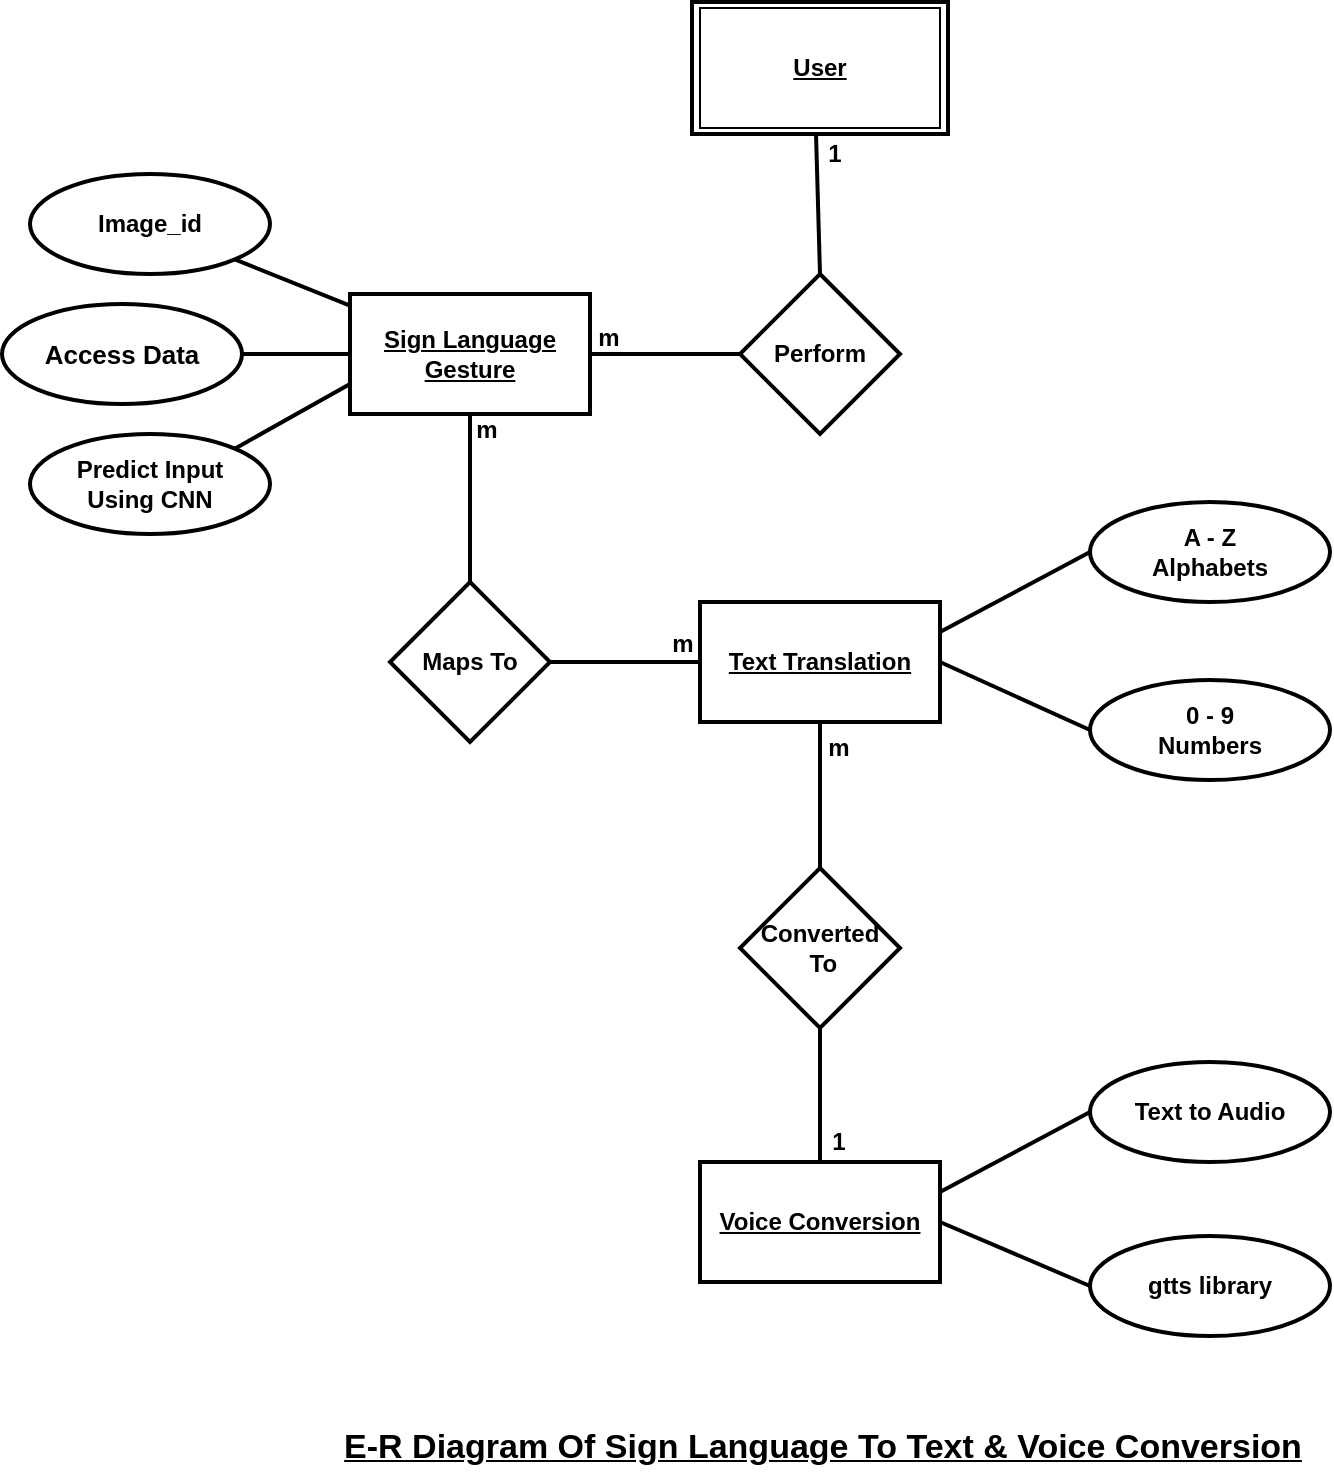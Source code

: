 <mxfile version="21.6.1" type="device">
  <diagram name="Page-1" id="tyxfpU7I_e5lKbYy_X3t">
    <mxGraphModel dx="808" dy="422" grid="0" gridSize="10" guides="1" tooltips="1" connect="1" arrows="1" fold="1" page="1" pageScale="1" pageWidth="850" pageHeight="1100" math="0" shadow="0">
      <root>
        <mxCell id="0" />
        <mxCell id="1" parent="0" />
        <mxCell id="ptXvOH9SDn2WiiupDZwE-3" value="" style="rounded=0;whiteSpace=wrap;html=1;strokeWidth=2;" parent="1" vertex="1">
          <mxGeometry x="361" y="100" width="128" height="66" as="geometry" />
        </mxCell>
        <mxCell id="kMqMFWsURvOwS2Of-JxR-4" value="User" style="rounded=0;whiteSpace=wrap;html=1;strokeWidth=1;fontStyle=5;fontSize=12;strokeColor=default;fillColor=none;" parent="1" vertex="1">
          <mxGeometry x="365" y="103" width="120" height="60" as="geometry" />
        </mxCell>
        <mxCell id="kMqMFWsURvOwS2Of-JxR-5" value="Perform" style="rhombus;whiteSpace=wrap;html=1;strokeWidth=2;fontStyle=1;fontSize=12;" parent="1" vertex="1">
          <mxGeometry x="385" y="236" width="80" height="80" as="geometry" />
        </mxCell>
        <mxCell id="kMqMFWsURvOwS2Of-JxR-7" value="" style="endArrow=none;html=1;rounded=0;exitX=0.5;exitY=0;exitDx=0;exitDy=0;strokeWidth=2;fontStyle=1;fontSize=12;entryX=0.16;entryY=0.115;entryDx=0;entryDy=0;entryPerimeter=0;" parent="1" source="kMqMFWsURvOwS2Of-JxR-5" target="kMqMFWsURvOwS2Of-JxR-32" edge="1">
          <mxGeometry width="50" height="50" relative="1" as="geometry">
            <mxPoint x="412" y="177" as="sourcePoint" />
            <mxPoint x="462" y="127" as="targetPoint" />
          </mxGeometry>
        </mxCell>
        <mxCell id="kMqMFWsURvOwS2Of-JxR-8" value="Sign Language Gesture" style="rounded=0;whiteSpace=wrap;html=1;strokeWidth=2;fontStyle=5;fontSize=12;" parent="1" vertex="1">
          <mxGeometry x="190" y="246" width="120" height="60" as="geometry" />
        </mxCell>
        <mxCell id="kMqMFWsURvOwS2Of-JxR-9" value="" style="endArrow=none;html=1;rounded=0;exitX=0;exitY=0.5;exitDx=0;exitDy=0;entryX=1;entryY=0.5;entryDx=0;entryDy=0;strokeWidth=2;fontStyle=1;fontSize=12;" parent="1" source="kMqMFWsURvOwS2Of-JxR-5" target="kMqMFWsURvOwS2Of-JxR-8" edge="1">
          <mxGeometry width="50" height="50" relative="1" as="geometry">
            <mxPoint x="435" y="246" as="sourcePoint" />
            <mxPoint x="435" y="173" as="targetPoint" />
          </mxGeometry>
        </mxCell>
        <mxCell id="kMqMFWsURvOwS2Of-JxR-10" value="Maps To" style="rhombus;whiteSpace=wrap;html=1;strokeWidth=2;fontStyle=1;fontSize=12;" parent="1" vertex="1">
          <mxGeometry x="210" y="390" width="80" height="80" as="geometry" />
        </mxCell>
        <mxCell id="kMqMFWsURvOwS2Of-JxR-11" value="" style="endArrow=none;html=1;rounded=0;exitX=0.5;exitY=0;exitDx=0;exitDy=0;entryX=0.5;entryY=1;entryDx=0;entryDy=0;strokeWidth=2;fontStyle=1;fontSize=12;" parent="1" source="kMqMFWsURvOwS2Of-JxR-10" target="kMqMFWsURvOwS2Of-JxR-8" edge="1">
          <mxGeometry width="50" height="50" relative="1" as="geometry">
            <mxPoint x="395" y="286" as="sourcePoint" />
            <mxPoint x="320" y="286" as="targetPoint" />
          </mxGeometry>
        </mxCell>
        <mxCell id="kMqMFWsURvOwS2Of-JxR-12" value="Text Translation" style="rounded=0;whiteSpace=wrap;html=1;strokeWidth=2;fontStyle=5;fontSize=12;" parent="1" vertex="1">
          <mxGeometry x="365" y="400" width="120" height="60" as="geometry" />
        </mxCell>
        <mxCell id="kMqMFWsURvOwS2Of-JxR-13" value="" style="endArrow=none;html=1;rounded=0;exitX=1;exitY=0.5;exitDx=0;exitDy=0;entryX=0;entryY=0.5;entryDx=0;entryDy=0;strokeWidth=2;fontStyle=1;fontSize=12;" parent="1" source="kMqMFWsURvOwS2Of-JxR-10" target="kMqMFWsURvOwS2Of-JxR-12" edge="1">
          <mxGeometry width="50" height="50" relative="1" as="geometry">
            <mxPoint x="260" y="400" as="sourcePoint" />
            <mxPoint x="260" y="316" as="targetPoint" />
          </mxGeometry>
        </mxCell>
        <mxCell id="kMqMFWsURvOwS2Of-JxR-14" value="Converted&lt;br style=&quot;font-size: 12px;&quot;&gt;&amp;nbsp;To" style="rhombus;whiteSpace=wrap;html=1;strokeWidth=2;fontStyle=1;fontSize=12;" parent="1" vertex="1">
          <mxGeometry x="385" y="533" width="80" height="80" as="geometry" />
        </mxCell>
        <mxCell id="kMqMFWsURvOwS2Of-JxR-15" value="" style="endArrow=none;html=1;rounded=0;exitX=0.5;exitY=0;exitDx=0;exitDy=0;entryX=0.5;entryY=1;entryDx=0;entryDy=0;strokeWidth=2;fontStyle=1;fontSize=12;" parent="1" source="kMqMFWsURvOwS2Of-JxR-14" target="kMqMFWsURvOwS2Of-JxR-12" edge="1">
          <mxGeometry width="50" height="50" relative="1" as="geometry">
            <mxPoint x="300" y="440" as="sourcePoint" />
            <mxPoint x="375" y="440" as="targetPoint" />
          </mxGeometry>
        </mxCell>
        <mxCell id="kMqMFWsURvOwS2Of-JxR-16" value="Voice Conversion" style="rounded=0;whiteSpace=wrap;html=1;strokeWidth=2;fontStyle=5;fontSize=12;" parent="1" vertex="1">
          <mxGeometry x="365" y="680" width="120" height="60" as="geometry" />
        </mxCell>
        <mxCell id="kMqMFWsURvOwS2Of-JxR-17" value="" style="endArrow=none;html=1;rounded=0;entryX=0.5;entryY=1;entryDx=0;entryDy=0;strokeWidth=2;fontStyle=1;fontSize=12;" parent="1" source="kMqMFWsURvOwS2Of-JxR-16" target="kMqMFWsURvOwS2Of-JxR-14" edge="1">
          <mxGeometry width="50" height="50" relative="1" as="geometry">
            <mxPoint x="435" y="543" as="sourcePoint" />
            <mxPoint x="435" y="470" as="targetPoint" />
          </mxGeometry>
        </mxCell>
        <mxCell id="kMqMFWsURvOwS2Of-JxR-18" value="Image_id" style="ellipse;whiteSpace=wrap;html=1;strokeWidth=2;fontStyle=1;fontSize=12;" parent="1" vertex="1">
          <mxGeometry x="30" y="186" width="120" height="50" as="geometry" />
        </mxCell>
        <mxCell id="kMqMFWsURvOwS2Of-JxR-19" value="Access Data" style="ellipse;whiteSpace=wrap;html=1;strokeWidth=2;fontStyle=1;fontSize=13;" parent="1" vertex="1">
          <mxGeometry x="16" y="251" width="120" height="50" as="geometry" />
        </mxCell>
        <mxCell id="kMqMFWsURvOwS2Of-JxR-20" value="Predict Input &lt;br style=&quot;font-size: 12px;&quot;&gt;Using CNN" style="ellipse;whiteSpace=wrap;html=1;strokeWidth=2;fontStyle=1;fontSize=12;" parent="1" vertex="1">
          <mxGeometry x="30" y="316" width="120" height="50" as="geometry" />
        </mxCell>
        <mxCell id="kMqMFWsURvOwS2Of-JxR-21" value="" style="endArrow=none;html=1;rounded=0;entryX=1;entryY=1;entryDx=0;entryDy=0;strokeWidth=2;fontStyle=1;fontSize=12;" parent="1" source="kMqMFWsURvOwS2Of-JxR-8" target="kMqMFWsURvOwS2Of-JxR-18" edge="1">
          <mxGeometry width="50" height="50" relative="1" as="geometry">
            <mxPoint x="395" y="286" as="sourcePoint" />
            <mxPoint x="320" y="286" as="targetPoint" />
          </mxGeometry>
        </mxCell>
        <mxCell id="kMqMFWsURvOwS2Of-JxR-22" value="" style="endArrow=none;html=1;rounded=0;exitX=0;exitY=0.5;exitDx=0;exitDy=0;entryX=1;entryY=0.5;entryDx=0;entryDy=0;strokeWidth=2;fontStyle=1;fontSize=12;" parent="1" source="kMqMFWsURvOwS2Of-JxR-8" target="kMqMFWsURvOwS2Of-JxR-19" edge="1">
          <mxGeometry width="50" height="50" relative="1" as="geometry">
            <mxPoint x="405" y="296" as="sourcePoint" />
            <mxPoint x="330" y="296" as="targetPoint" />
          </mxGeometry>
        </mxCell>
        <mxCell id="kMqMFWsURvOwS2Of-JxR-23" value="" style="endArrow=none;html=1;rounded=0;exitX=0;exitY=0.75;exitDx=0;exitDy=0;entryX=1;entryY=0;entryDx=0;entryDy=0;strokeWidth=2;fontStyle=1;fontSize=12;" parent="1" source="kMqMFWsURvOwS2Of-JxR-8" target="kMqMFWsURvOwS2Of-JxR-20" edge="1">
          <mxGeometry width="50" height="50" relative="1" as="geometry">
            <mxPoint x="415" y="306" as="sourcePoint" />
            <mxPoint x="340" y="306" as="targetPoint" />
          </mxGeometry>
        </mxCell>
        <mxCell id="kMqMFWsURvOwS2Of-JxR-24" value="0 - 9&lt;br style=&quot;font-size: 12px;&quot;&gt;Numbers" style="ellipse;whiteSpace=wrap;html=1;strokeWidth=2;fontStyle=1;fontSize=12;" parent="1" vertex="1">
          <mxGeometry x="560" y="439" width="120" height="50" as="geometry" />
        </mxCell>
        <mxCell id="kMqMFWsURvOwS2Of-JxR-25" value="A - Z&lt;br style=&quot;font-size: 12px;&quot;&gt;Alphabets" style="ellipse;whiteSpace=wrap;html=1;strokeWidth=2;fontStyle=1;fontSize=12;" parent="1" vertex="1">
          <mxGeometry x="560" y="350" width="120" height="50" as="geometry" />
        </mxCell>
        <mxCell id="kMqMFWsURvOwS2Of-JxR-26" value="" style="endArrow=none;html=1;rounded=0;exitX=1;exitY=0.5;exitDx=0;exitDy=0;entryX=0;entryY=0.5;entryDx=0;entryDy=0;strokeWidth=2;fontStyle=1;fontSize=12;" parent="1" source="kMqMFWsURvOwS2Of-JxR-12" target="kMqMFWsURvOwS2Of-JxR-24" edge="1">
          <mxGeometry width="50" height="50" relative="1" as="geometry">
            <mxPoint x="395" y="286" as="sourcePoint" />
            <mxPoint x="320" y="286" as="targetPoint" />
          </mxGeometry>
        </mxCell>
        <mxCell id="kMqMFWsURvOwS2Of-JxR-27" value="" style="endArrow=none;html=1;rounded=0;exitX=0;exitY=0.5;exitDx=0;exitDy=0;entryX=1;entryY=0.25;entryDx=0;entryDy=0;strokeWidth=2;fontStyle=1;fontSize=12;" parent="1" source="kMqMFWsURvOwS2Of-JxR-25" target="kMqMFWsURvOwS2Of-JxR-12" edge="1">
          <mxGeometry width="50" height="50" relative="1" as="geometry">
            <mxPoint x="405" y="296" as="sourcePoint" />
            <mxPoint x="330" y="296" as="targetPoint" />
          </mxGeometry>
        </mxCell>
        <mxCell id="kMqMFWsURvOwS2Of-JxR-28" value="gtts library" style="ellipse;whiteSpace=wrap;html=1;strokeWidth=2;fontStyle=1;fontSize=12;" parent="1" vertex="1">
          <mxGeometry x="560" y="717" width="120" height="50" as="geometry" />
        </mxCell>
        <mxCell id="kMqMFWsURvOwS2Of-JxR-29" value="Text to Audio" style="ellipse;whiteSpace=wrap;html=1;strokeWidth=2;fontStyle=1;fontSize=12;" parent="1" vertex="1">
          <mxGeometry x="560" y="630" width="120" height="50" as="geometry" />
        </mxCell>
        <mxCell id="kMqMFWsURvOwS2Of-JxR-30" value="" style="endArrow=none;html=1;rounded=0;entryX=0;entryY=0.5;entryDx=0;entryDy=0;exitX=1;exitY=0.5;exitDx=0;exitDy=0;strokeWidth=2;fontStyle=1;fontSize=12;" parent="1" source="kMqMFWsURvOwS2Of-JxR-16" target="kMqMFWsURvOwS2Of-JxR-28" edge="1">
          <mxGeometry width="50" height="50" relative="1" as="geometry">
            <mxPoint x="435" y="690" as="sourcePoint" />
            <mxPoint x="435" y="623" as="targetPoint" />
          </mxGeometry>
        </mxCell>
        <mxCell id="kMqMFWsURvOwS2Of-JxR-31" value="" style="endArrow=none;html=1;rounded=0;entryX=0;entryY=0.5;entryDx=0;entryDy=0;exitX=1;exitY=0.25;exitDx=0;exitDy=0;strokeWidth=2;fontStyle=1;fontSize=12;" parent="1" source="kMqMFWsURvOwS2Of-JxR-16" target="kMqMFWsURvOwS2Of-JxR-29" edge="1">
          <mxGeometry width="50" height="50" relative="1" as="geometry">
            <mxPoint x="445" y="700" as="sourcePoint" />
            <mxPoint x="445" y="633" as="targetPoint" />
          </mxGeometry>
        </mxCell>
        <mxCell id="kMqMFWsURvOwS2Of-JxR-32" value="1" style="text;html=1;align=center;verticalAlign=middle;resizable=0;points=[];autosize=1;strokeColor=none;fillColor=none;strokeWidth=2;fontStyle=1;fontSize=12;" parent="1" vertex="1">
          <mxGeometry x="419" y="163" width="25" height="26" as="geometry" />
        </mxCell>
        <mxCell id="kMqMFWsURvOwS2Of-JxR-33" value="m" style="text;html=1;align=center;verticalAlign=middle;resizable=0;points=[];autosize=1;strokeColor=none;fillColor=none;strokeWidth=2;fontStyle=1;fontSize=12;" parent="1" vertex="1">
          <mxGeometry x="304" y="255" width="29" height="26" as="geometry" />
        </mxCell>
        <mxCell id="kMqMFWsURvOwS2Of-JxR-34" value="m" style="text;html=1;align=center;verticalAlign=middle;resizable=0;points=[];autosize=1;strokeColor=none;fillColor=none;strokeWidth=2;fontStyle=1;fontSize=12;" parent="1" vertex="1">
          <mxGeometry x="243" y="301" width="29" height="26" as="geometry" />
        </mxCell>
        <mxCell id="kMqMFWsURvOwS2Of-JxR-35" value="m" style="text;html=1;align=center;verticalAlign=middle;resizable=0;points=[];autosize=1;strokeColor=none;fillColor=none;strokeWidth=2;fontStyle=1;fontSize=12;" parent="1" vertex="1">
          <mxGeometry x="341" y="408" width="29" height="26" as="geometry" />
        </mxCell>
        <mxCell id="kMqMFWsURvOwS2Of-JxR-36" value="m" style="text;html=1;align=center;verticalAlign=middle;resizable=0;points=[];autosize=1;strokeColor=none;fillColor=none;strokeWidth=2;fontStyle=1;fontSize=12;" parent="1" vertex="1">
          <mxGeometry x="419" y="460" width="29" height="26" as="geometry" />
        </mxCell>
        <mxCell id="kMqMFWsURvOwS2Of-JxR-37" value="1" style="text;html=1;align=center;verticalAlign=middle;resizable=0;points=[];autosize=1;strokeColor=none;fillColor=none;strokeWidth=2;fontStyle=1;fontSize=12;" parent="1" vertex="1">
          <mxGeometry x="421" y="657" width="25" height="26" as="geometry" />
        </mxCell>
        <mxCell id="kMqMFWsURvOwS2Of-JxR-38" value="&lt;font size=&quot;1&quot; style=&quot;&quot;&gt;&lt;u style=&quot;font-size: 17px;&quot;&gt;E-R Diagram Of Sign Language To Text &amp;amp; Voice Conversion&lt;/u&gt;&lt;/font&gt;" style="text;html=1;align=center;verticalAlign=middle;resizable=0;points=[];autosize=1;strokeColor=none;fillColor=none;strokeWidth=2;fontStyle=1" parent="1" vertex="1">
          <mxGeometry x="177" y="807" width="497" height="32" as="geometry" />
        </mxCell>
      </root>
    </mxGraphModel>
  </diagram>
</mxfile>
